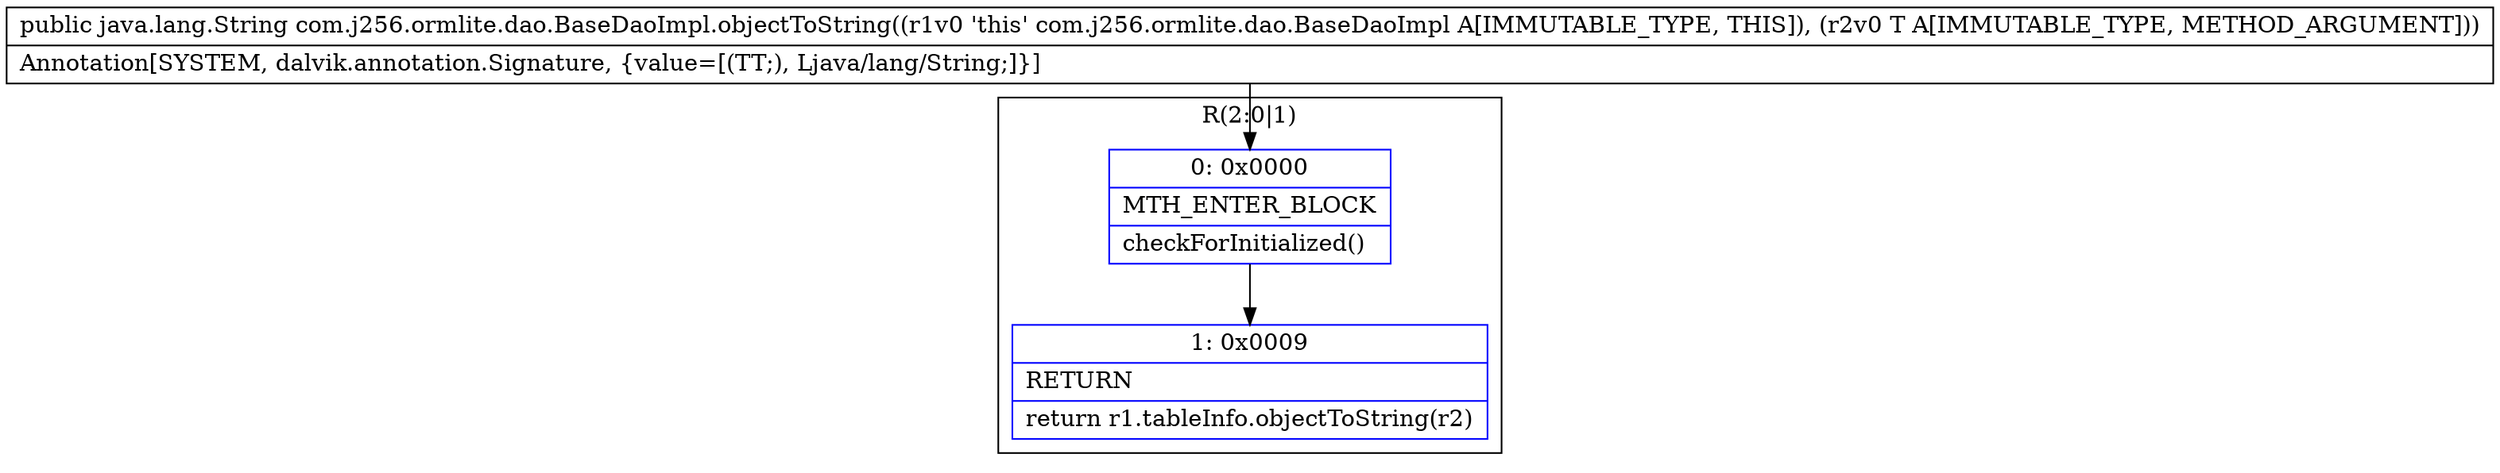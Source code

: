 digraph "CFG forcom.j256.ormlite.dao.BaseDaoImpl.objectToString(Ljava\/lang\/Object;)Ljava\/lang\/String;" {
subgraph cluster_Region_1017620992 {
label = "R(2:0|1)";
node [shape=record,color=blue];
Node_0 [shape=record,label="{0\:\ 0x0000|MTH_ENTER_BLOCK\l|checkForInitialized()\l}"];
Node_1 [shape=record,label="{1\:\ 0x0009|RETURN\l|return r1.tableInfo.objectToString(r2)\l}"];
}
MethodNode[shape=record,label="{public java.lang.String com.j256.ormlite.dao.BaseDaoImpl.objectToString((r1v0 'this' com.j256.ormlite.dao.BaseDaoImpl A[IMMUTABLE_TYPE, THIS]), (r2v0 T A[IMMUTABLE_TYPE, METHOD_ARGUMENT]))  | Annotation[SYSTEM, dalvik.annotation.Signature, \{value=[(TT;), Ljava\/lang\/String;]\}]\l}"];
MethodNode -> Node_0;
Node_0 -> Node_1;
}

